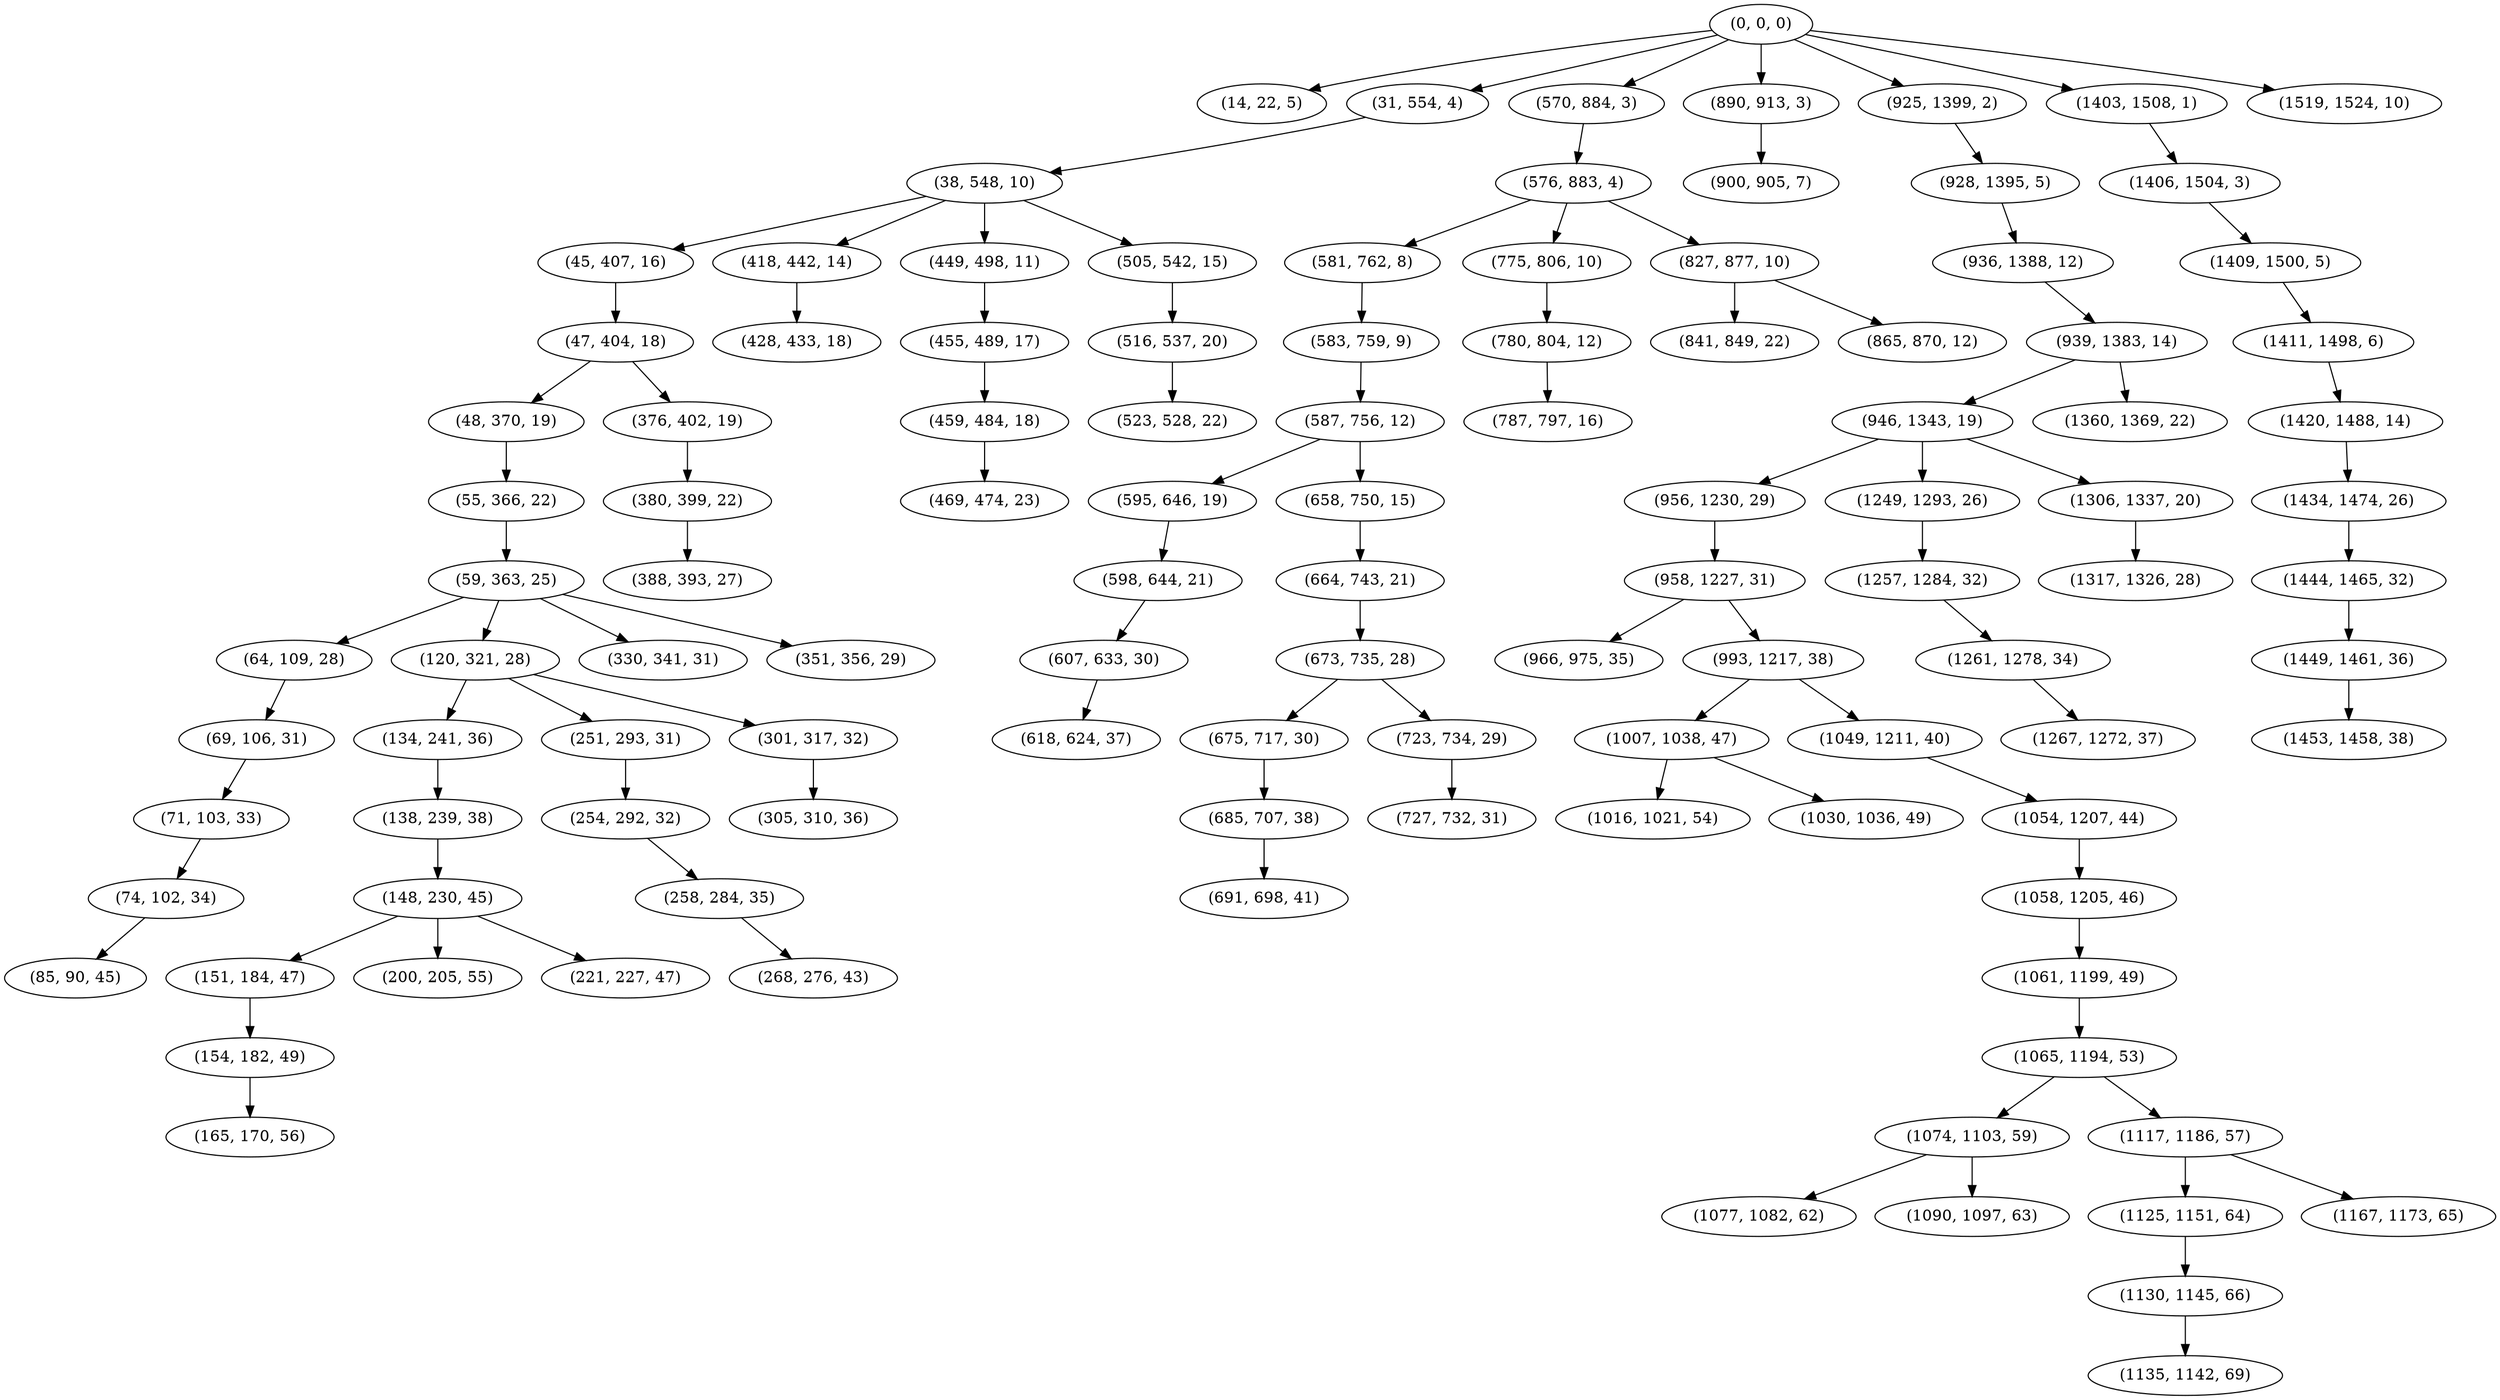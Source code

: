 digraph tree {
    "(0, 0, 0)";
    "(14, 22, 5)";
    "(31, 554, 4)";
    "(38, 548, 10)";
    "(45, 407, 16)";
    "(47, 404, 18)";
    "(48, 370, 19)";
    "(55, 366, 22)";
    "(59, 363, 25)";
    "(64, 109, 28)";
    "(69, 106, 31)";
    "(71, 103, 33)";
    "(74, 102, 34)";
    "(85, 90, 45)";
    "(120, 321, 28)";
    "(134, 241, 36)";
    "(138, 239, 38)";
    "(148, 230, 45)";
    "(151, 184, 47)";
    "(154, 182, 49)";
    "(165, 170, 56)";
    "(200, 205, 55)";
    "(221, 227, 47)";
    "(251, 293, 31)";
    "(254, 292, 32)";
    "(258, 284, 35)";
    "(268, 276, 43)";
    "(301, 317, 32)";
    "(305, 310, 36)";
    "(330, 341, 31)";
    "(351, 356, 29)";
    "(376, 402, 19)";
    "(380, 399, 22)";
    "(388, 393, 27)";
    "(418, 442, 14)";
    "(428, 433, 18)";
    "(449, 498, 11)";
    "(455, 489, 17)";
    "(459, 484, 18)";
    "(469, 474, 23)";
    "(505, 542, 15)";
    "(516, 537, 20)";
    "(523, 528, 22)";
    "(570, 884, 3)";
    "(576, 883, 4)";
    "(581, 762, 8)";
    "(583, 759, 9)";
    "(587, 756, 12)";
    "(595, 646, 19)";
    "(598, 644, 21)";
    "(607, 633, 30)";
    "(618, 624, 37)";
    "(658, 750, 15)";
    "(664, 743, 21)";
    "(673, 735, 28)";
    "(675, 717, 30)";
    "(685, 707, 38)";
    "(691, 698, 41)";
    "(723, 734, 29)";
    "(727, 732, 31)";
    "(775, 806, 10)";
    "(780, 804, 12)";
    "(787, 797, 16)";
    "(827, 877, 10)";
    "(841, 849, 22)";
    "(865, 870, 12)";
    "(890, 913, 3)";
    "(900, 905, 7)";
    "(925, 1399, 2)";
    "(928, 1395, 5)";
    "(936, 1388, 12)";
    "(939, 1383, 14)";
    "(946, 1343, 19)";
    "(956, 1230, 29)";
    "(958, 1227, 31)";
    "(966, 975, 35)";
    "(993, 1217, 38)";
    "(1007, 1038, 47)";
    "(1016, 1021, 54)";
    "(1030, 1036, 49)";
    "(1049, 1211, 40)";
    "(1054, 1207, 44)";
    "(1058, 1205, 46)";
    "(1061, 1199, 49)";
    "(1065, 1194, 53)";
    "(1074, 1103, 59)";
    "(1077, 1082, 62)";
    "(1090, 1097, 63)";
    "(1117, 1186, 57)";
    "(1125, 1151, 64)";
    "(1130, 1145, 66)";
    "(1135, 1142, 69)";
    "(1167, 1173, 65)";
    "(1249, 1293, 26)";
    "(1257, 1284, 32)";
    "(1261, 1278, 34)";
    "(1267, 1272, 37)";
    "(1306, 1337, 20)";
    "(1317, 1326, 28)";
    "(1360, 1369, 22)";
    "(1403, 1508, 1)";
    "(1406, 1504, 3)";
    "(1409, 1500, 5)";
    "(1411, 1498, 6)";
    "(1420, 1488, 14)";
    "(1434, 1474, 26)";
    "(1444, 1465, 32)";
    "(1449, 1461, 36)";
    "(1453, 1458, 38)";
    "(1519, 1524, 10)";
    "(0, 0, 0)" -> "(14, 22, 5)";
    "(0, 0, 0)" -> "(31, 554, 4)";
    "(0, 0, 0)" -> "(570, 884, 3)";
    "(0, 0, 0)" -> "(890, 913, 3)";
    "(0, 0, 0)" -> "(925, 1399, 2)";
    "(0, 0, 0)" -> "(1403, 1508, 1)";
    "(0, 0, 0)" -> "(1519, 1524, 10)";
    "(31, 554, 4)" -> "(38, 548, 10)";
    "(38, 548, 10)" -> "(45, 407, 16)";
    "(38, 548, 10)" -> "(418, 442, 14)";
    "(38, 548, 10)" -> "(449, 498, 11)";
    "(38, 548, 10)" -> "(505, 542, 15)";
    "(45, 407, 16)" -> "(47, 404, 18)";
    "(47, 404, 18)" -> "(48, 370, 19)";
    "(47, 404, 18)" -> "(376, 402, 19)";
    "(48, 370, 19)" -> "(55, 366, 22)";
    "(55, 366, 22)" -> "(59, 363, 25)";
    "(59, 363, 25)" -> "(64, 109, 28)";
    "(59, 363, 25)" -> "(120, 321, 28)";
    "(59, 363, 25)" -> "(330, 341, 31)";
    "(59, 363, 25)" -> "(351, 356, 29)";
    "(64, 109, 28)" -> "(69, 106, 31)";
    "(69, 106, 31)" -> "(71, 103, 33)";
    "(71, 103, 33)" -> "(74, 102, 34)";
    "(74, 102, 34)" -> "(85, 90, 45)";
    "(120, 321, 28)" -> "(134, 241, 36)";
    "(120, 321, 28)" -> "(251, 293, 31)";
    "(120, 321, 28)" -> "(301, 317, 32)";
    "(134, 241, 36)" -> "(138, 239, 38)";
    "(138, 239, 38)" -> "(148, 230, 45)";
    "(148, 230, 45)" -> "(151, 184, 47)";
    "(148, 230, 45)" -> "(200, 205, 55)";
    "(148, 230, 45)" -> "(221, 227, 47)";
    "(151, 184, 47)" -> "(154, 182, 49)";
    "(154, 182, 49)" -> "(165, 170, 56)";
    "(251, 293, 31)" -> "(254, 292, 32)";
    "(254, 292, 32)" -> "(258, 284, 35)";
    "(258, 284, 35)" -> "(268, 276, 43)";
    "(301, 317, 32)" -> "(305, 310, 36)";
    "(376, 402, 19)" -> "(380, 399, 22)";
    "(380, 399, 22)" -> "(388, 393, 27)";
    "(418, 442, 14)" -> "(428, 433, 18)";
    "(449, 498, 11)" -> "(455, 489, 17)";
    "(455, 489, 17)" -> "(459, 484, 18)";
    "(459, 484, 18)" -> "(469, 474, 23)";
    "(505, 542, 15)" -> "(516, 537, 20)";
    "(516, 537, 20)" -> "(523, 528, 22)";
    "(570, 884, 3)" -> "(576, 883, 4)";
    "(576, 883, 4)" -> "(581, 762, 8)";
    "(576, 883, 4)" -> "(775, 806, 10)";
    "(576, 883, 4)" -> "(827, 877, 10)";
    "(581, 762, 8)" -> "(583, 759, 9)";
    "(583, 759, 9)" -> "(587, 756, 12)";
    "(587, 756, 12)" -> "(595, 646, 19)";
    "(587, 756, 12)" -> "(658, 750, 15)";
    "(595, 646, 19)" -> "(598, 644, 21)";
    "(598, 644, 21)" -> "(607, 633, 30)";
    "(607, 633, 30)" -> "(618, 624, 37)";
    "(658, 750, 15)" -> "(664, 743, 21)";
    "(664, 743, 21)" -> "(673, 735, 28)";
    "(673, 735, 28)" -> "(675, 717, 30)";
    "(673, 735, 28)" -> "(723, 734, 29)";
    "(675, 717, 30)" -> "(685, 707, 38)";
    "(685, 707, 38)" -> "(691, 698, 41)";
    "(723, 734, 29)" -> "(727, 732, 31)";
    "(775, 806, 10)" -> "(780, 804, 12)";
    "(780, 804, 12)" -> "(787, 797, 16)";
    "(827, 877, 10)" -> "(841, 849, 22)";
    "(827, 877, 10)" -> "(865, 870, 12)";
    "(890, 913, 3)" -> "(900, 905, 7)";
    "(925, 1399, 2)" -> "(928, 1395, 5)";
    "(928, 1395, 5)" -> "(936, 1388, 12)";
    "(936, 1388, 12)" -> "(939, 1383, 14)";
    "(939, 1383, 14)" -> "(946, 1343, 19)";
    "(939, 1383, 14)" -> "(1360, 1369, 22)";
    "(946, 1343, 19)" -> "(956, 1230, 29)";
    "(946, 1343, 19)" -> "(1249, 1293, 26)";
    "(946, 1343, 19)" -> "(1306, 1337, 20)";
    "(956, 1230, 29)" -> "(958, 1227, 31)";
    "(958, 1227, 31)" -> "(966, 975, 35)";
    "(958, 1227, 31)" -> "(993, 1217, 38)";
    "(993, 1217, 38)" -> "(1007, 1038, 47)";
    "(993, 1217, 38)" -> "(1049, 1211, 40)";
    "(1007, 1038, 47)" -> "(1016, 1021, 54)";
    "(1007, 1038, 47)" -> "(1030, 1036, 49)";
    "(1049, 1211, 40)" -> "(1054, 1207, 44)";
    "(1054, 1207, 44)" -> "(1058, 1205, 46)";
    "(1058, 1205, 46)" -> "(1061, 1199, 49)";
    "(1061, 1199, 49)" -> "(1065, 1194, 53)";
    "(1065, 1194, 53)" -> "(1074, 1103, 59)";
    "(1065, 1194, 53)" -> "(1117, 1186, 57)";
    "(1074, 1103, 59)" -> "(1077, 1082, 62)";
    "(1074, 1103, 59)" -> "(1090, 1097, 63)";
    "(1117, 1186, 57)" -> "(1125, 1151, 64)";
    "(1117, 1186, 57)" -> "(1167, 1173, 65)";
    "(1125, 1151, 64)" -> "(1130, 1145, 66)";
    "(1130, 1145, 66)" -> "(1135, 1142, 69)";
    "(1249, 1293, 26)" -> "(1257, 1284, 32)";
    "(1257, 1284, 32)" -> "(1261, 1278, 34)";
    "(1261, 1278, 34)" -> "(1267, 1272, 37)";
    "(1306, 1337, 20)" -> "(1317, 1326, 28)";
    "(1403, 1508, 1)" -> "(1406, 1504, 3)";
    "(1406, 1504, 3)" -> "(1409, 1500, 5)";
    "(1409, 1500, 5)" -> "(1411, 1498, 6)";
    "(1411, 1498, 6)" -> "(1420, 1488, 14)";
    "(1420, 1488, 14)" -> "(1434, 1474, 26)";
    "(1434, 1474, 26)" -> "(1444, 1465, 32)";
    "(1444, 1465, 32)" -> "(1449, 1461, 36)";
    "(1449, 1461, 36)" -> "(1453, 1458, 38)";
}
